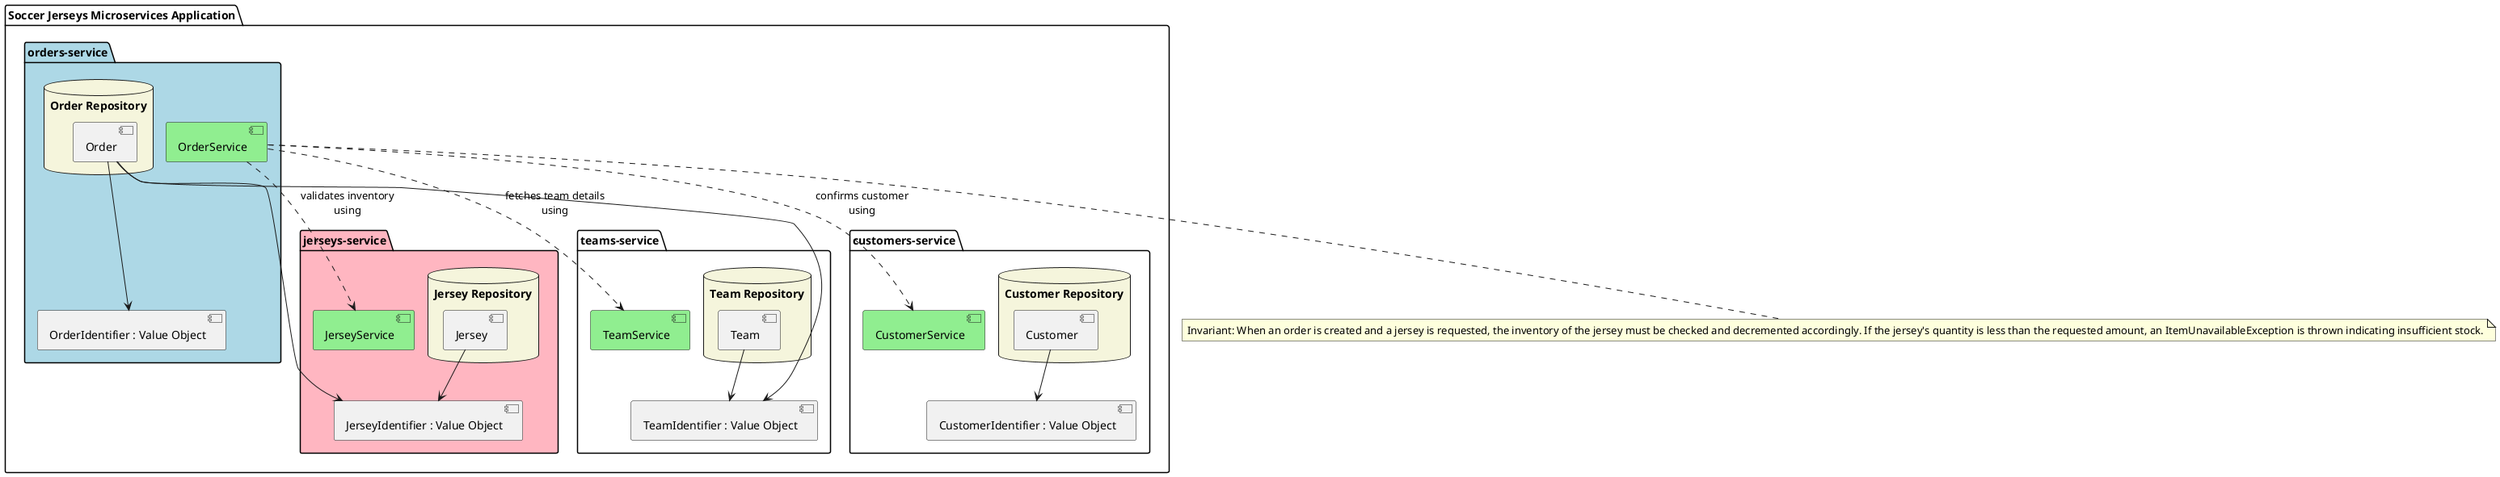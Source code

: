 @startuml

package "Soccer Jerseys Microservices Application" {
    package "jerseys-service" #LightPink{
        [JerseyService] #LightGreen
        database "Jersey Repository" #Beige{
            [Jersey]
        }
        [Jersey] --> [JerseyIdentifier : Value Object]
    }

    package "teams-service" {
        [TeamService] #LightGreen
        database "Team Repository" #Beige {
            [Team]
        }
        [Team] --> [TeamIdentifier : Value Object]
    }

    package "customers-service" {
        [CustomerService] #LightGreen
        database "Customer Repository" #Beige {
            [Customer]
        }
        [Customer] --> [CustomerIdentifier : Value Object]
    }

    package "orders-service" #LightBlue {
        [OrderService] #LightGreen
        database "Order Repository" #Beige {
            [Order]
        }
        [Order] --> [OrderIdentifier : Value Object]
        [Order] --> [JerseyIdentifier : Value Object]
        [Order] --> [TeamIdentifier : Value Object]
    }
}

note "Invariant: When an order is created and a jersey is requested, the inventory of the jersey must be checked and decremented accordingly. If the jersey's quantity is less than the requested amount, an ItemUnavailableException is thrown indicating insufficient stock." as Invariant1
[OrderService] .. Invariant1

[OrderService] ..> [JerseyService] : validates inventory\nusing
[OrderService] ..> [TeamService] : fetches team details\nusing
[OrderService] ..> [CustomerService] : confirms customer\nusing

@enduml
